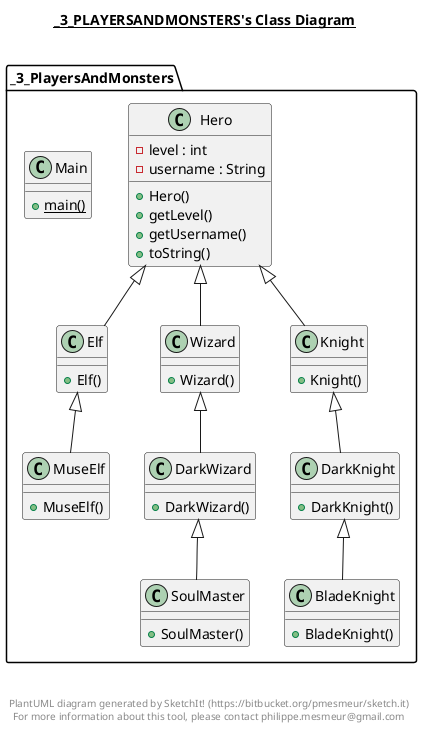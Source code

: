 @startuml

title ___3_PLAYERSANDMONSTERS's Class Diagram__\n

  namespace _3_PlayersAndMonsters {
    class _3_PlayersAndMonsters.BladeKnight {
        + BladeKnight()
    }
  }
  

  namespace _3_PlayersAndMonsters {
    class _3_PlayersAndMonsters.DarkKnight {
        + DarkKnight()
    }
  }
  

  namespace _3_PlayersAndMonsters {
    class _3_PlayersAndMonsters.DarkWizard {
        + DarkWizard()
    }
  }
  

  namespace _3_PlayersAndMonsters {
    class _3_PlayersAndMonsters.Elf {
        + Elf()
    }
  }
  

  namespace _3_PlayersAndMonsters {
    class _3_PlayersAndMonsters.Hero {
        - level : int
        - username : String
        + Hero()
        + getLevel()
        + getUsername()
        + toString()
    }
  }
  

  namespace _3_PlayersAndMonsters {
    class _3_PlayersAndMonsters.Knight {
        + Knight()
    }
  }
  

  namespace _3_PlayersAndMonsters {
    class _3_PlayersAndMonsters.Main {
        {static} + main()
    }
  }
  

  namespace _3_PlayersAndMonsters {
    class _3_PlayersAndMonsters.MuseElf {
        + MuseElf()
    }
  }
  

  namespace _3_PlayersAndMonsters {
    class _3_PlayersAndMonsters.SoulMaster {
        + SoulMaster()
    }
  }
  

  namespace _3_PlayersAndMonsters {
    class _3_PlayersAndMonsters.Wizard {
        + Wizard()
    }
  }
  

  _3_PlayersAndMonsters.BladeKnight -up-|> _3_PlayersAndMonsters.DarkKnight
  _3_PlayersAndMonsters.DarkKnight -up-|> _3_PlayersAndMonsters.Knight
  _3_PlayersAndMonsters.DarkWizard -up-|> _3_PlayersAndMonsters.Wizard
  _3_PlayersAndMonsters.Elf -up-|> _3_PlayersAndMonsters.Hero
  _3_PlayersAndMonsters.Knight -up-|> _3_PlayersAndMonsters.Hero
  _3_PlayersAndMonsters.MuseElf -up-|> _3_PlayersAndMonsters.Elf
  _3_PlayersAndMonsters.SoulMaster -up-|> _3_PlayersAndMonsters.DarkWizard
  _3_PlayersAndMonsters.Wizard -up-|> _3_PlayersAndMonsters.Hero


right footer


PlantUML diagram generated by SketchIt! (https://bitbucket.org/pmesmeur/sketch.it)
For more information about this tool, please contact philippe.mesmeur@gmail.com
endfooter

@enduml
